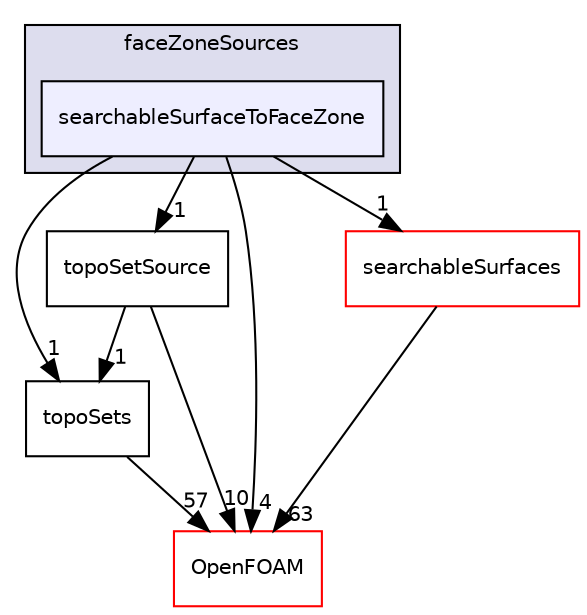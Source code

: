 digraph "src/meshTools/sets/faceZoneSources/searchableSurfaceToFaceZone" {
  bgcolor=transparent;
  compound=true
  node [ fontsize="10", fontname="Helvetica"];
  edge [ labelfontsize="10", labelfontname="Helvetica"];
  subgraph clusterdir_4ed044d1462409f2b1ba746a0a6a4e12 {
    graph [ bgcolor="#ddddee", pencolor="black", label="faceZoneSources" fontname="Helvetica", fontsize="10", URL="dir_4ed044d1462409f2b1ba746a0a6a4e12.html"]
  dir_1189ac2f0250880225f1a72f86421291 [shape=box, label="searchableSurfaceToFaceZone", style="filled", fillcolor="#eeeeff", pencolor="black", URL="dir_1189ac2f0250880225f1a72f86421291.html"];
  }
  dir_d23dbc881ee772048f144c3220c0e8b5 [shape=box label="topoSets" URL="dir_d23dbc881ee772048f144c3220c0e8b5.html"];
  dir_ffdc7a49b4414cf981ba8f0aa91f3c24 [shape=box label="topoSetSource" URL="dir_ffdc7a49b4414cf981ba8f0aa91f3c24.html"];
  dir_c5473ff19b20e6ec4dfe5c310b3778a8 [shape=box label="OpenFOAM" color="red" URL="dir_c5473ff19b20e6ec4dfe5c310b3778a8.html"];
  dir_fdba7555f757b9c8126275cbaccc3a14 [shape=box label="searchableSurfaces" color="red" URL="dir_fdba7555f757b9c8126275cbaccc3a14.html"];
  dir_d23dbc881ee772048f144c3220c0e8b5->dir_c5473ff19b20e6ec4dfe5c310b3778a8 [headlabel="57", labeldistance=1.5 headhref="dir_002115_002151.html"];
  dir_ffdc7a49b4414cf981ba8f0aa91f3c24->dir_d23dbc881ee772048f144c3220c0e8b5 [headlabel="1", labeldistance=1.5 headhref="dir_002117_002115.html"];
  dir_ffdc7a49b4414cf981ba8f0aa91f3c24->dir_c5473ff19b20e6ec4dfe5c310b3778a8 [headlabel="10", labeldistance=1.5 headhref="dir_002117_002151.html"];
  dir_fdba7555f757b9c8126275cbaccc3a14->dir_c5473ff19b20e6ec4dfe5c310b3778a8 [headlabel="63", labeldistance=1.5 headhref="dir_002033_002151.html"];
  dir_1189ac2f0250880225f1a72f86421291->dir_d23dbc881ee772048f144c3220c0e8b5 [headlabel="1", labeldistance=1.5 headhref="dir_002096_002115.html"];
  dir_1189ac2f0250880225f1a72f86421291->dir_ffdc7a49b4414cf981ba8f0aa91f3c24 [headlabel="1", labeldistance=1.5 headhref="dir_002096_002117.html"];
  dir_1189ac2f0250880225f1a72f86421291->dir_c5473ff19b20e6ec4dfe5c310b3778a8 [headlabel="4", labeldistance=1.5 headhref="dir_002096_002151.html"];
  dir_1189ac2f0250880225f1a72f86421291->dir_fdba7555f757b9c8126275cbaccc3a14 [headlabel="1", labeldistance=1.5 headhref="dir_002096_002033.html"];
}
